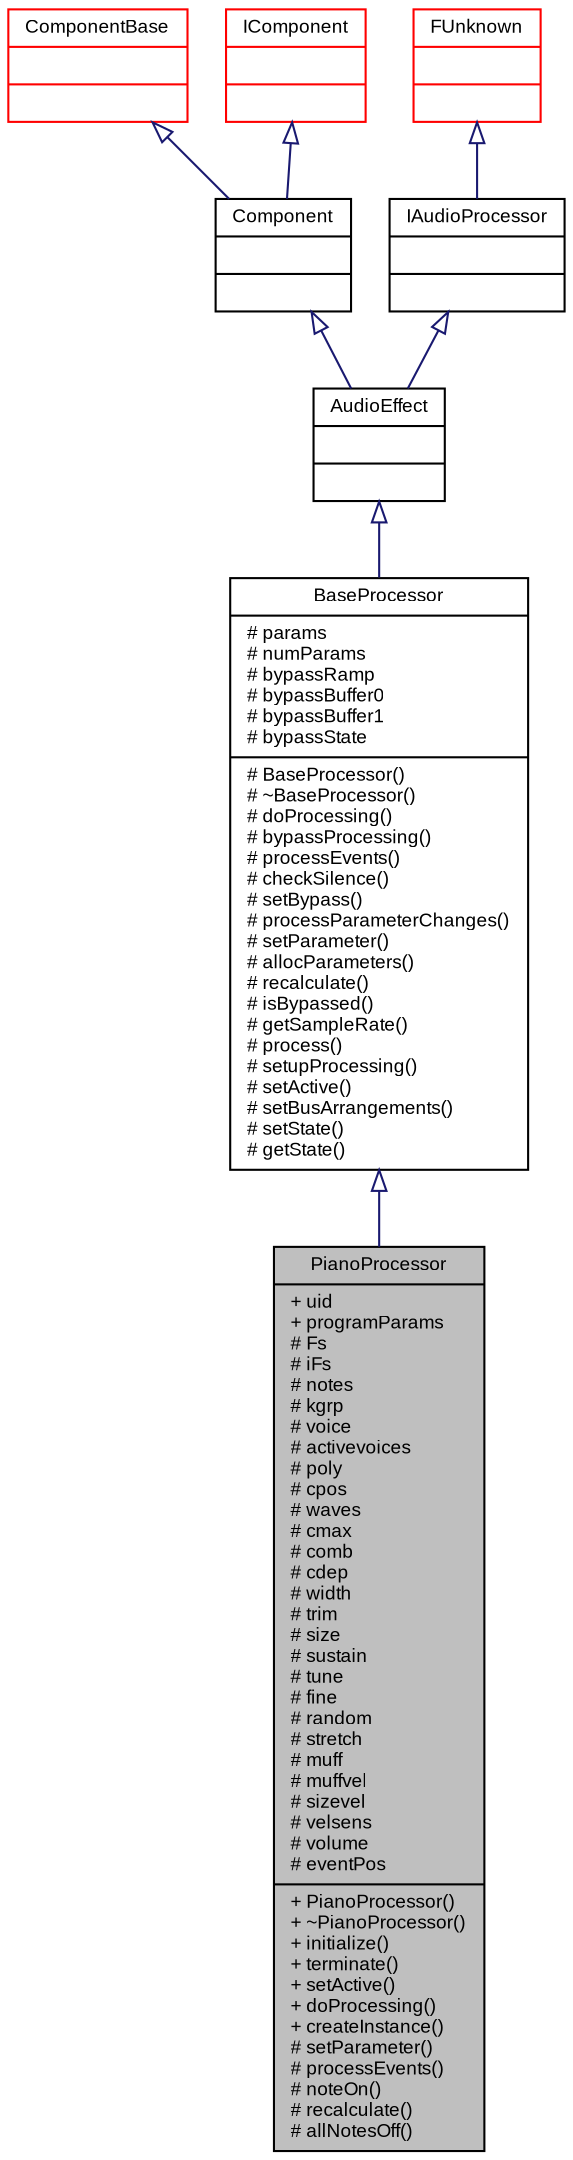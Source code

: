 digraph G
{
  bgcolor="transparent";
  edge [fontname="Arial",fontsize="9",labelfontname="Arial",labelfontsize="9"];
  node [fontname="Arial",fontsize="9",shape=record];
  Node1 [label="{PianoProcessor\n|+ uid\l+ programParams\l# Fs\l# iFs\l# notes\l# kgrp\l# voice\l# activevoices\l# poly\l# cpos\l# waves\l# cmax\l# comb\l# cdep\l# width\l# trim\l# size\l# sustain\l# tune\l# fine\l# random\l# stretch\l# muff\l# muffvel\l# sizevel\l# velsens\l# volume\l# eventPos\l|+ PianoProcessor()\l+ ~PianoProcessor()\l+ initialize()\l+ terminate()\l+ setActive()\l+ doProcessing()\l+ createInstance()\l# setParameter()\l# processEvents()\l# noteOn()\l# recalculate()\l# allNotesOff()\l}",height=0.2,width=0.4,color="black", fillcolor="grey75", style="filled" fontcolor="black"];
  Node2 -> Node1 [dir=back,color="midnightblue",fontsize="9",style="solid",arrowtail="empty",fontname="Arial"];
  Node2 [label="{BaseProcessor\n|# params\l# numParams\l# bypassRamp\l# bypassBuffer0\l# bypassBuffer1\l# bypassState\l|# BaseProcessor()\l# ~BaseProcessor()\l# doProcessing()\l# bypassProcessing()\l# processEvents()\l# checkSilence()\l# setBypass()\l# processParameterChanges()\l# setParameter()\l# allocParameters()\l# recalculate()\l# isBypassed()\l# getSampleRate()\l# process()\l# setupProcessing()\l# setActive()\l# setBusArrangements()\l# setState()\l# getState()\l}",height=0.2,width=0.4,color="black",URL="$classSteinberg_1_1Vst_1_1mda_1_1BaseProcessor.html"];
  Node3 -> Node2 [dir=back,color="midnightblue",fontsize="9",style="solid",arrowtail="empty",fontname="Arial"];
  Node3 [label="{AudioEffect\n||}",height=0.2,width=0.4,color="black",URL="vstsdk.tag$classSteinberg_1_1Vst_1_1AudioEffect.html"];
  Node4 -> Node3 [dir=back,color="midnightblue",fontsize="9",style="solid",arrowtail="empty",fontname="Arial"];
  Node4 [label="{Component\n||}",height=0.2,width=0.4,color="black",URL="vstsdk.tag$classSteinberg_1_1Vst_1_1Component.html"];
  Node5 -> Node4 [dir=back,color="midnightblue",fontsize="9",style="solid",arrowtail="empty",fontname="Arial"];
  Node5 [label="{ComponentBase\n||}",height=0.2,width=0.4,color="red",URL="vstsdk.tag$classSteinberg_1_1Vst_1_1ComponentBase.html"];
  Node6 -> Node4 [dir=back,color="midnightblue",fontsize="9",style="solid",arrowtail="empty",fontname="Arial"];
  Node6 [label="{IComponent\n||}",height=0.2,width=0.4,color="red",URL="vstinterfaces.tag$classSteinberg_1_1Vst_1_1IComponent.html"];
  Node7 -> Node3 [dir=back,color="midnightblue",fontsize="9",style="solid",arrowtail="empty",fontname="Arial"];
  Node7 [label="{IAudioProcessor\n||}",height=0.2,width=0.4,color="black",URL="vstinterfaces.tag$classSteinberg_1_1Vst_1_1IAudioProcessor.html"];
  Node8 -> Node7 [dir=back,color="midnightblue",fontsize="9",style="solid",arrowtail="empty",fontname="Arial"];
  Node8 [label="{FUnknown\n||}",height=0.2,width=0.4,color="red",URL="base.tag$classSteinberg_1_1FUnknown.html"];
}
